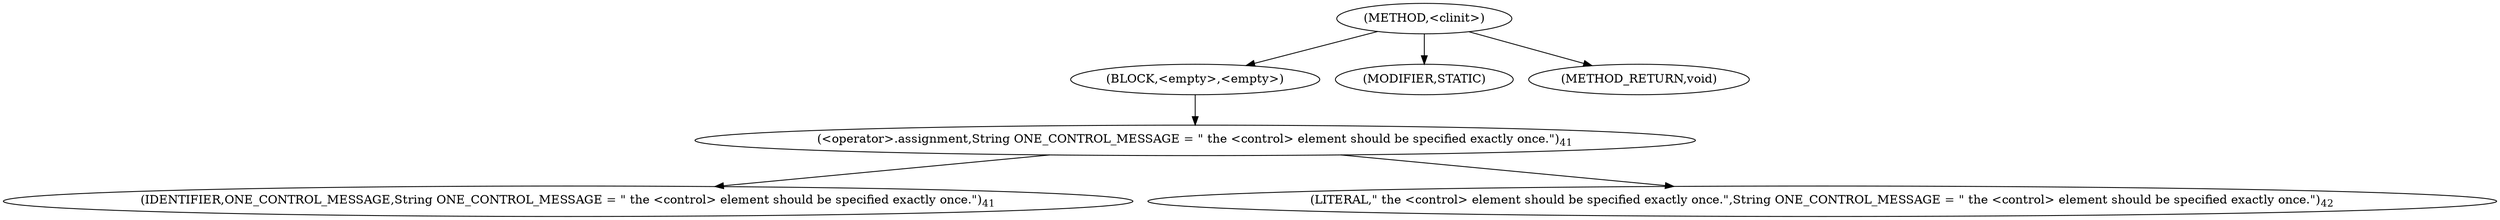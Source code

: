 digraph "&lt;clinit&gt;" {  
"290" [label = <(METHOD,&lt;clinit&gt;)> ]
"291" [label = <(BLOCK,&lt;empty&gt;,&lt;empty&gt;)> ]
"292" [label = <(&lt;operator&gt;.assignment,String ONE_CONTROL_MESSAGE = &quot; the &lt;control&gt; element should be specified exactly once.&quot;)<SUB>41</SUB>> ]
"293" [label = <(IDENTIFIER,ONE_CONTROL_MESSAGE,String ONE_CONTROL_MESSAGE = &quot; the &lt;control&gt; element should be specified exactly once.&quot;)<SUB>41</SUB>> ]
"294" [label = <(LITERAL,&quot; the &lt;control&gt; element should be specified exactly once.&quot;,String ONE_CONTROL_MESSAGE = &quot; the &lt;control&gt; element should be specified exactly once.&quot;)<SUB>42</SUB>> ]
"295" [label = <(MODIFIER,STATIC)> ]
"296" [label = <(METHOD_RETURN,void)> ]
  "290" -> "291" 
  "290" -> "295" 
  "290" -> "296" 
  "291" -> "292" 
  "292" -> "293" 
  "292" -> "294" 
}
